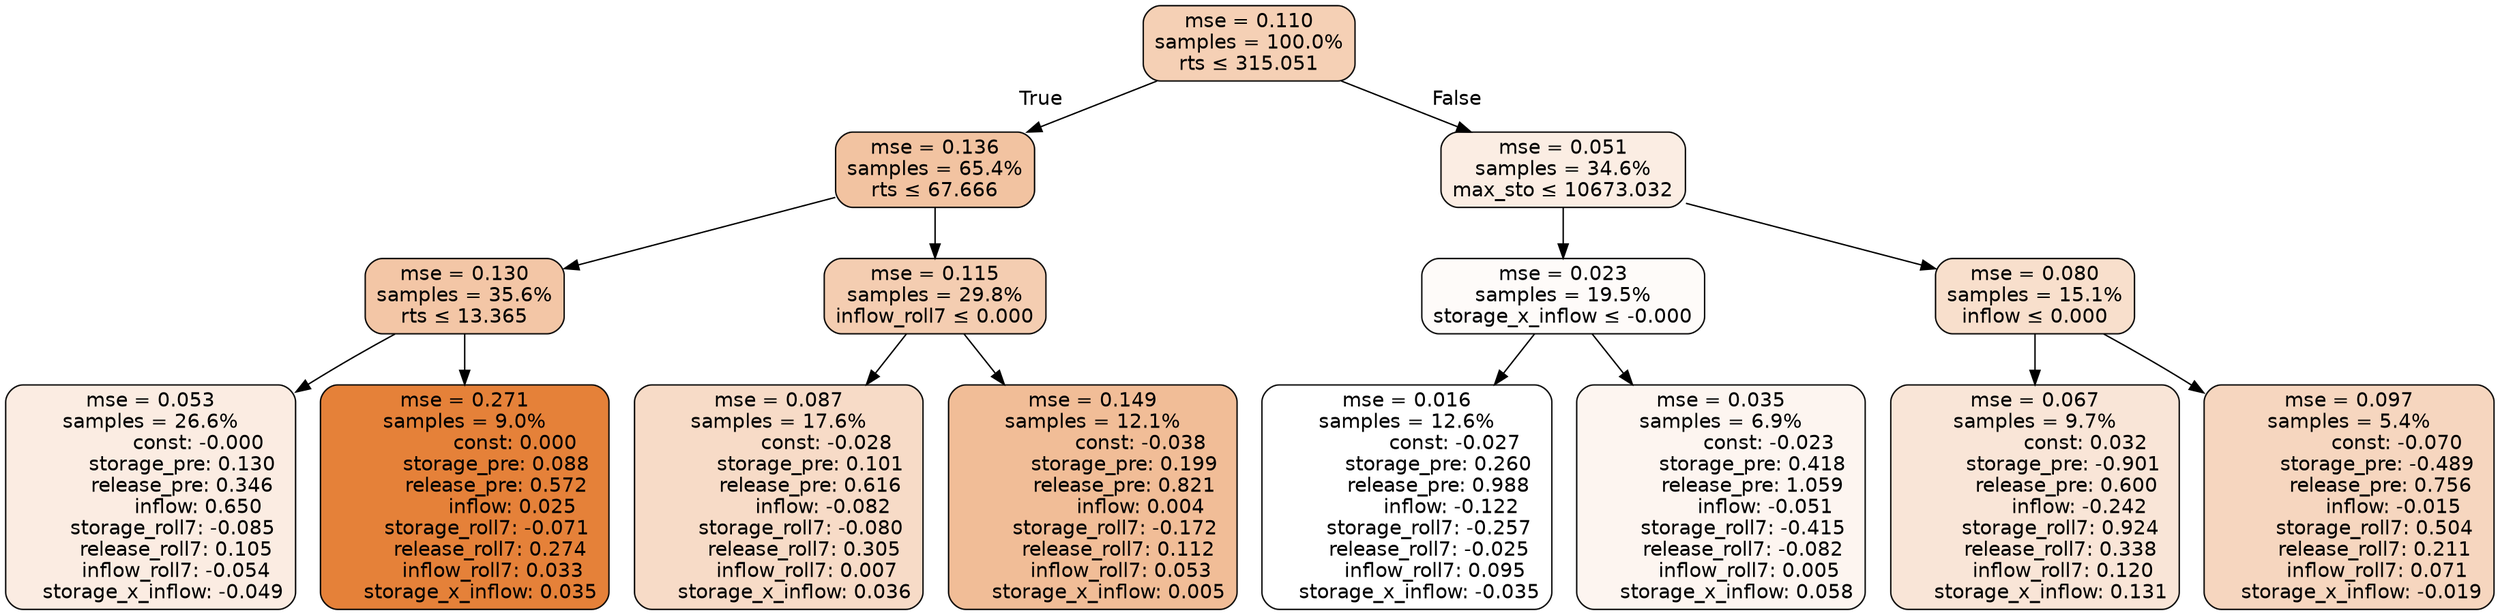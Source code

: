 digraph tree {
bgcolor="transparent"
node [shape=rectangle, style="filled, rounded", color="black", fontname=helvetica] ;
edge [fontname=helvetica] ;
	"0" [label="mse = 0.110
samples = 100.0%
rts &le; 315.051", fillcolor="#f5d0b5"]
	"1" [label="mse = 0.136
samples = 65.4%
rts &le; 67.666", fillcolor="#f2c3a1"]
	"2" [label="mse = 0.130
samples = 35.6%
rts &le; 13.365", fillcolor="#f3c6a6"]
	"3" [label="mse = 0.053
samples = 26.6%
               const: -0.000
          storage_pre: 0.130
          release_pre: 0.346
               inflow: 0.650
       storage_roll7: -0.085
        release_roll7: 0.105
        inflow_roll7: -0.054
    storage_x_inflow: -0.049", fillcolor="#fbece2"]
	"4" [label="mse = 0.271
samples = 9.0%
                const: 0.000
          storage_pre: 0.088
          release_pre: 0.572
               inflow: 0.025
       storage_roll7: -0.071
        release_roll7: 0.274
         inflow_roll7: 0.033
     storage_x_inflow: 0.035", fillcolor="#e58139"]
	"5" [label="mse = 0.115
samples = 29.8%
inflow_roll7 &le; 0.000", fillcolor="#f4cdb1"]
	"6" [label="mse = 0.087
samples = 17.6%
               const: -0.028
          storage_pre: 0.101
          release_pre: 0.616
              inflow: -0.082
       storage_roll7: -0.080
        release_roll7: 0.305
         inflow_roll7: 0.007
     storage_x_inflow: 0.036", fillcolor="#f7dbc7"]
	"7" [label="mse = 0.149
samples = 12.1%
               const: -0.038
          storage_pre: 0.199
          release_pre: 0.821
               inflow: 0.004
       storage_roll7: -0.172
        release_roll7: 0.112
         inflow_roll7: 0.053
     storage_x_inflow: 0.005", fillcolor="#f1bd97"]
	"8" [label="mse = 0.051
samples = 34.6%
max_sto &le; 10673.032", fillcolor="#fbede3"]
	"9" [label="mse = 0.023
samples = 19.5%
storage_x_inflow &le; -0.000", fillcolor="#fefbf9"]
	"10" [label="mse = 0.016
samples = 12.6%
               const: -0.027
          storage_pre: 0.260
          release_pre: 0.988
              inflow: -0.122
       storage_roll7: -0.257
       release_roll7: -0.025
         inflow_roll7: 0.095
    storage_x_inflow: -0.035", fillcolor="#ffffff"]
	"11" [label="mse = 0.035
samples = 6.9%
               const: -0.023
          storage_pre: 0.418
          release_pre: 1.059
              inflow: -0.051
       storage_roll7: -0.415
       release_roll7: -0.082
         inflow_roll7: 0.005
     storage_x_inflow: 0.058", fillcolor="#fdf5f0"]
	"12" [label="mse = 0.080
samples = 15.1%
inflow &le; 0.000", fillcolor="#f8dfcc"]
	"13" [label="mse = 0.067
samples = 9.7%
                const: 0.032
         storage_pre: -0.901
          release_pre: 0.600
              inflow: -0.242
        storage_roll7: 0.924
        release_roll7: 0.338
         inflow_roll7: 0.120
     storage_x_inflow: 0.131", fillcolor="#f9e5d7"]
	"14" [label="mse = 0.097
samples = 5.4%
               const: -0.070
         storage_pre: -0.489
          release_pre: 0.756
              inflow: -0.015
        storage_roll7: 0.504
        release_roll7: 0.211
         inflow_roll7: 0.071
    storage_x_inflow: -0.019", fillcolor="#f6d6bf"]

	"0" -> "1" [labeldistance=2.5, labelangle=45, headlabel="True"]
	"1" -> "2"
	"2" -> "3"
	"2" -> "4"
	"1" -> "5"
	"5" -> "6"
	"5" -> "7"
	"0" -> "8" [labeldistance=2.5, labelangle=-45, headlabel="False"]
	"8" -> "9"
	"9" -> "10"
	"9" -> "11"
	"8" -> "12"
	"12" -> "13"
	"12" -> "14"
}